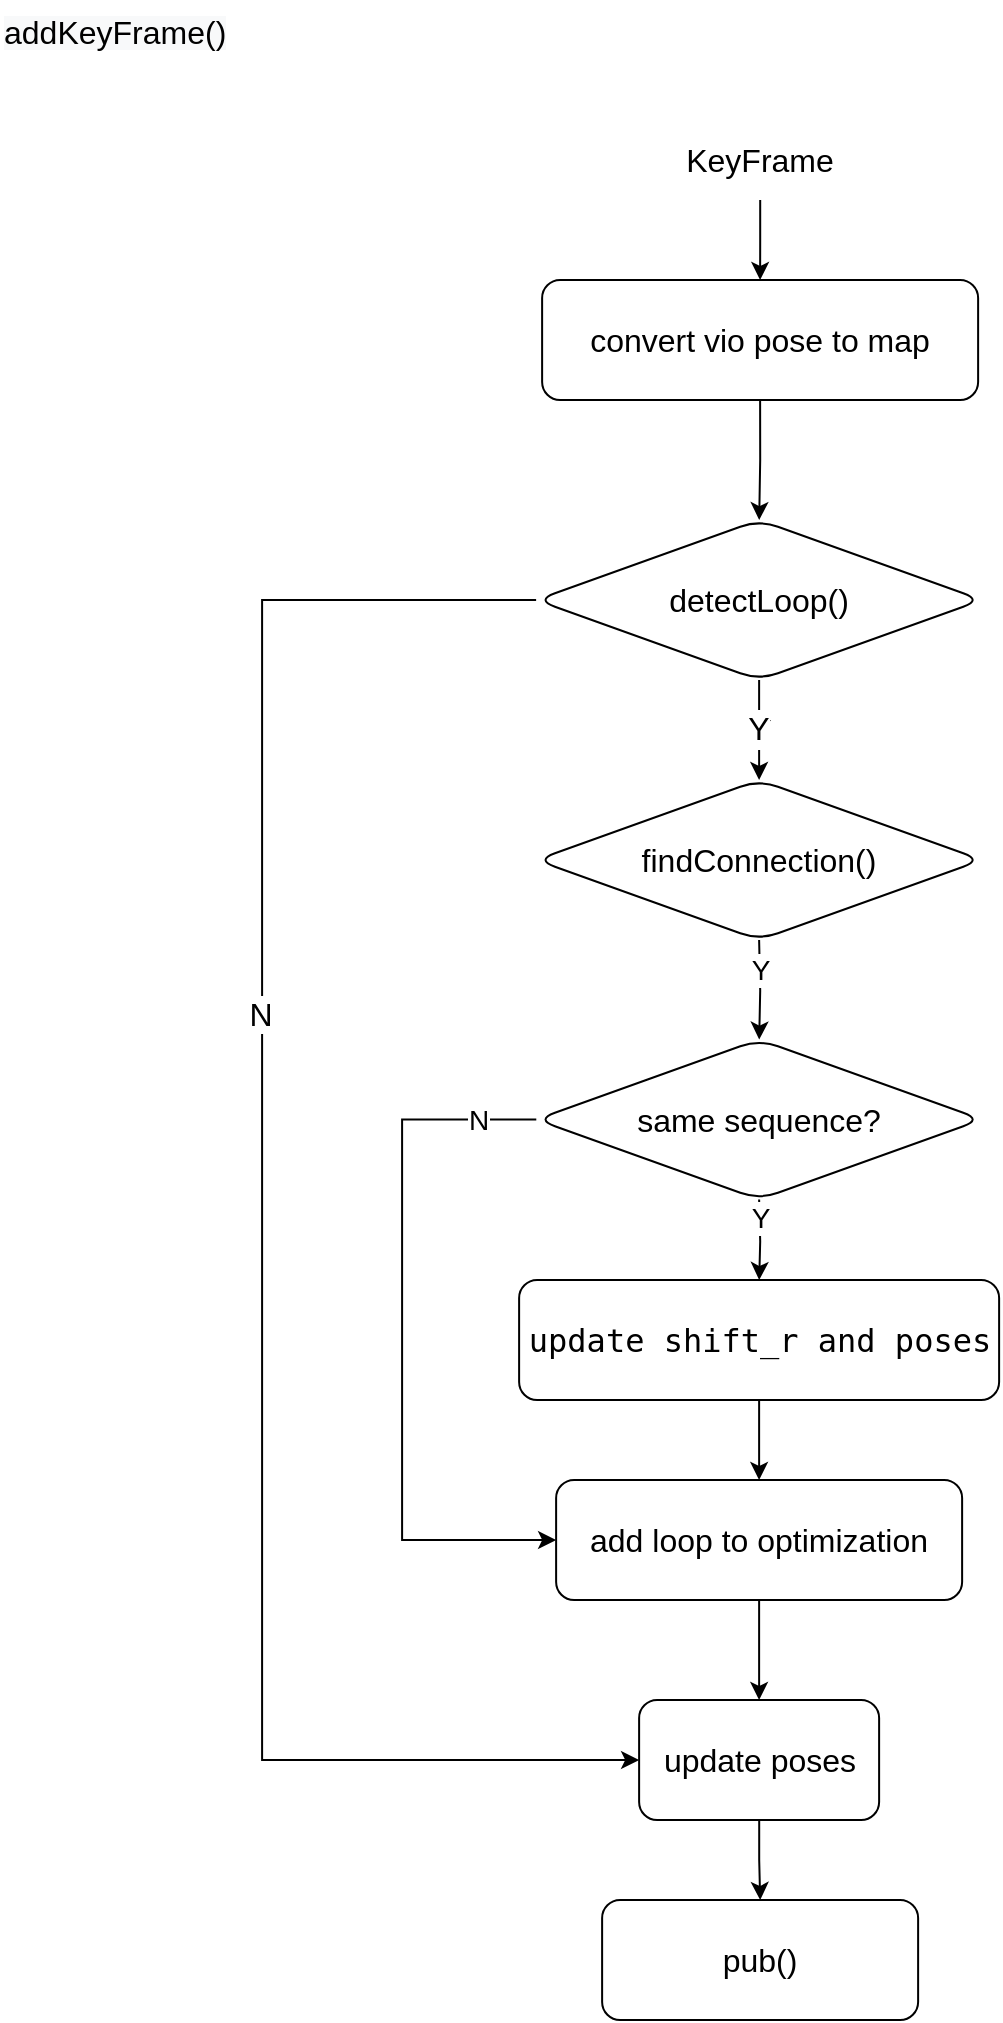 <mxfile version="14.5.3" type="github">
  <diagram id="9R6WSqTwOeweyFkNmWNM" name="Page-1">
    <mxGraphModel dx="2347" dy="1301" grid="1" gridSize="10" guides="1" tooltips="1" connect="1" arrows="1" fold="1" page="1" pageScale="1" pageWidth="827" pageHeight="1169" math="0" shadow="0">
      <root>
        <mxCell id="0" />
        <mxCell id="1" parent="0" />
        <mxCell id="mBRVT6RuTrRP9rZLZz_N-2" value="pub()" style="whiteSpace=wrap;html=1;rounded=1;fontSize=16;" vertex="1" parent="1">
          <mxGeometry x="331.06" y="1000" width="158" height="60" as="geometry" />
        </mxCell>
        <mxCell id="mBRVT6RuTrRP9rZLZz_N-3" value="&lt;span style=&quot;color: rgb(0 , 0 , 0) ; font-family: &amp;#34;helvetica&amp;#34; ; font-size: 16px ; font-style: normal ; font-weight: 400 ; letter-spacing: normal ; text-align: center ; text-indent: 0px ; text-transform: none ; word-spacing: 0px ; background-color: rgb(248 , 249 , 250) ; display: inline ; float: none&quot;&gt;addKeyFrame()&lt;/span&gt;" style="text;whiteSpace=wrap;html=1;fontSize=16;" vertex="1" parent="1">
          <mxGeometry x="30" y="50" width="200" height="30" as="geometry" />
        </mxCell>
        <mxCell id="mBRVT6RuTrRP9rZLZz_N-5" value="convert vio pose to map" style="whiteSpace=wrap;html=1;rounded=1;fontSize=16;" vertex="1" parent="1">
          <mxGeometry x="301.06" y="190" width="218" height="60" as="geometry" />
        </mxCell>
        <mxCell id="mBRVT6RuTrRP9rZLZz_N-10" value="" style="edgeStyle=orthogonalEdgeStyle;rounded=0;orthogonalLoop=1;jettySize=auto;html=1;fontSize=16;exitX=0.5;exitY=1;exitDx=0;exitDy=0;" edge="1" parent="1" source="mBRVT6RuTrRP9rZLZz_N-5" target="mBRVT6RuTrRP9rZLZz_N-23">
          <mxGeometry relative="1" as="geometry">
            <mxPoint x="410.06" y="350.0" as="targetPoint" />
            <mxPoint x="410.06" y="270" as="sourcePoint" />
          </mxGeometry>
        </mxCell>
        <mxCell id="mBRVT6RuTrRP9rZLZz_N-13" style="edgeStyle=orthogonalEdgeStyle;rounded=0;orthogonalLoop=1;jettySize=auto;html=1;entryX=0.5;entryY=0;entryDx=0;entryDy=0;" edge="1" parent="1" source="mBRVT6RuTrRP9rZLZz_N-14">
          <mxGeometry relative="1" as="geometry">
            <mxPoint x="410.06" y="190" as="targetPoint" />
          </mxGeometry>
        </mxCell>
        <mxCell id="mBRVT6RuTrRP9rZLZz_N-14" value="KeyFrame" style="whiteSpace=wrap;html=1;rounded=1;fontSize=16;shadow=0;sketch=0;glass=0;strokeColor=none;fillColor=none;" vertex="1" parent="1">
          <mxGeometry x="350.06" y="110" width="120" height="40" as="geometry" />
        </mxCell>
        <mxCell id="mBRVT6RuTrRP9rZLZz_N-19" value="Y" style="edgeStyle=orthogonalEdgeStyle;rounded=0;orthogonalLoop=1;jettySize=auto;html=1;fontSize=16;" edge="1" parent="1" source="mBRVT6RuTrRP9rZLZz_N-23" target="mBRVT6RuTrRP9rZLZz_N-29">
          <mxGeometry relative="1" as="geometry">
            <mxPoint x="410.06" y="460" as="targetPoint" />
            <Array as="points" />
          </mxGeometry>
        </mxCell>
        <mxCell id="mBRVT6RuTrRP9rZLZz_N-20" value="Y" style="edgeLabel;html=1;align=center;verticalAlign=middle;resizable=0;points=[];fontSize=16;" vertex="1" connectable="0" parent="mBRVT6RuTrRP9rZLZz_N-19">
          <mxGeometry x="0.249" y="-2" relative="1" as="geometry">
            <mxPoint x="1.48" y="-7.1" as="offset" />
          </mxGeometry>
        </mxCell>
        <mxCell id="mBRVT6RuTrRP9rZLZz_N-21" value="" style="edgeStyle=orthogonalEdgeStyle;rounded=0;orthogonalLoop=1;jettySize=auto;html=1;fontSize=16;entryX=0;entryY=0.5;entryDx=0;entryDy=0;" edge="1" parent="1" source="mBRVT6RuTrRP9rZLZz_N-23" target="mBRVT6RuTrRP9rZLZz_N-43">
          <mxGeometry relative="1" as="geometry">
            <mxPoint x="191.06" y="350" as="targetPoint" />
            <Array as="points">
              <mxPoint x="161.06" y="350" />
              <mxPoint x="161.06" y="930" />
            </Array>
          </mxGeometry>
        </mxCell>
        <mxCell id="mBRVT6RuTrRP9rZLZz_N-22" value="N" style="edgeLabel;html=1;align=center;verticalAlign=middle;resizable=0;points=[];fontSize=16;" vertex="1" connectable="0" parent="mBRVT6RuTrRP9rZLZz_N-21">
          <mxGeometry x="-0.238" y="1" relative="1" as="geometry">
            <mxPoint x="-2" y="-1" as="offset" />
          </mxGeometry>
        </mxCell>
        <mxCell id="mBRVT6RuTrRP9rZLZz_N-23" value="&lt;font style=&quot;font-size: 16px&quot;&gt;detectLoop()&lt;/font&gt;" style="rhombus;whiteSpace=wrap;html=1;rounded=1;shadow=0;glass=0;sketch=0;fontSize=16;" vertex="1" parent="1">
          <mxGeometry x="298.06" y="310" width="223" height="80" as="geometry" />
        </mxCell>
        <mxCell id="mBRVT6RuTrRP9rZLZz_N-31" value="" style="edgeStyle=orthogonalEdgeStyle;rounded=0;orthogonalLoop=1;jettySize=auto;html=1;" edge="1" parent="1" target="mBRVT6RuTrRP9rZLZz_N-34">
          <mxGeometry relative="1" as="geometry">
            <mxPoint x="409.56" y="520" as="sourcePoint" />
            <mxPoint x="409.56" y="610" as="targetPoint" />
          </mxGeometry>
        </mxCell>
        <mxCell id="mBRVT6RuTrRP9rZLZz_N-32" value="&lt;font style=&quot;font-size: 14px&quot;&gt;Y&lt;/font&gt;" style="edgeLabel;html=1;align=center;verticalAlign=middle;resizable=0;points=[];" vertex="1" connectable="0" parent="mBRVT6RuTrRP9rZLZz_N-31">
          <mxGeometry x="0.233" y="-3" relative="1" as="geometry">
            <mxPoint x="3" y="-15.6" as="offset" />
          </mxGeometry>
        </mxCell>
        <mxCell id="mBRVT6RuTrRP9rZLZz_N-29" value="&lt;font style=&quot;font-size: 16px&quot;&gt;findConnection()&lt;/font&gt;" style="rhombus;whiteSpace=wrap;html=1;rounded=1;shadow=0;glass=0;sketch=0;fontSize=16;" vertex="1" parent="1">
          <mxGeometry x="298.06" y="440" width="223" height="80" as="geometry" />
        </mxCell>
        <mxCell id="mBRVT6RuTrRP9rZLZz_N-39" value="" style="edgeStyle=orthogonalEdgeStyle;rounded=0;orthogonalLoop=1;jettySize=auto;html=1;" edge="1" parent="1" source="mBRVT6RuTrRP9rZLZz_N-33" target="mBRVT6RuTrRP9rZLZz_N-38">
          <mxGeometry relative="1" as="geometry" />
        </mxCell>
        <mxCell id="mBRVT6RuTrRP9rZLZz_N-33" value="&lt;pre&gt;update shift_r and poses&lt;/pre&gt;" style="whiteSpace=wrap;html=1;rounded=1;fontSize=16;" vertex="1" parent="1">
          <mxGeometry x="289.56" y="690" width="240" height="60" as="geometry" />
        </mxCell>
        <mxCell id="mBRVT6RuTrRP9rZLZz_N-40" style="edgeStyle=orthogonalEdgeStyle;rounded=0;orthogonalLoop=1;jettySize=auto;html=1;entryX=0;entryY=0.5;entryDx=0;entryDy=0;" edge="1" parent="1" source="mBRVT6RuTrRP9rZLZz_N-34" target="mBRVT6RuTrRP9rZLZz_N-38">
          <mxGeometry relative="1" as="geometry">
            <Array as="points">
              <mxPoint x="231.06" y="610" />
              <mxPoint x="231.06" y="820" />
            </Array>
          </mxGeometry>
        </mxCell>
        <mxCell id="mBRVT6RuTrRP9rZLZz_N-41" value="N" style="edgeLabel;html=1;align=center;verticalAlign=middle;resizable=0;points=[];fontSize=14;" vertex="1" connectable="0" parent="mBRVT6RuTrRP9rZLZz_N-40">
          <mxGeometry x="-0.833" y="-3" relative="1" as="geometry">
            <mxPoint y="3" as="offset" />
          </mxGeometry>
        </mxCell>
        <mxCell id="mBRVT6RuTrRP9rZLZz_N-34" value="&lt;font style=&quot;font-size: 16px&quot;&gt;same sequence?&lt;/font&gt;" style="rhombus;whiteSpace=wrap;html=1;rounded=1;shadow=0;glass=0;sketch=0;fontSize=16;" vertex="1" parent="1">
          <mxGeometry x="298.06" y="569.77" width="223" height="80" as="geometry" />
        </mxCell>
        <mxCell id="mBRVT6RuTrRP9rZLZz_N-35" value="" style="edgeStyle=orthogonalEdgeStyle;rounded=0;orthogonalLoop=1;jettySize=auto;html=1;" edge="1" parent="1" target="mBRVT6RuTrRP9rZLZz_N-33">
          <mxGeometry relative="1" as="geometry">
            <mxPoint x="409.56" y="649.77" as="sourcePoint" />
            <mxPoint x="409.56" y="739.77" as="targetPoint" />
          </mxGeometry>
        </mxCell>
        <mxCell id="mBRVT6RuTrRP9rZLZz_N-36" value="&lt;font style=&quot;font-size: 14px&quot;&gt;Y&lt;/font&gt;" style="edgeLabel;html=1;align=center;verticalAlign=middle;resizable=0;points=[];" vertex="1" connectable="0" parent="mBRVT6RuTrRP9rZLZz_N-35">
          <mxGeometry x="0.233" y="-3" relative="1" as="geometry">
            <mxPoint x="3" y="-15.6" as="offset" />
          </mxGeometry>
        </mxCell>
        <mxCell id="mBRVT6RuTrRP9rZLZz_N-44" value="" style="edgeStyle=orthogonalEdgeStyle;rounded=0;orthogonalLoop=1;jettySize=auto;html=1;fontSize=14;" edge="1" parent="1" source="mBRVT6RuTrRP9rZLZz_N-38" target="mBRVT6RuTrRP9rZLZz_N-43">
          <mxGeometry relative="1" as="geometry" />
        </mxCell>
        <mxCell id="mBRVT6RuTrRP9rZLZz_N-38" value="add loop to optimization" style="whiteSpace=wrap;html=1;rounded=1;fontSize=16;" vertex="1" parent="1">
          <mxGeometry x="308.06" y="790" width="203" height="60" as="geometry" />
        </mxCell>
        <mxCell id="mBRVT6RuTrRP9rZLZz_N-45" value="" style="edgeStyle=orthogonalEdgeStyle;rounded=0;orthogonalLoop=1;jettySize=auto;html=1;fontSize=14;" edge="1" parent="1" source="mBRVT6RuTrRP9rZLZz_N-43" target="mBRVT6RuTrRP9rZLZz_N-2">
          <mxGeometry relative="1" as="geometry" />
        </mxCell>
        <mxCell id="mBRVT6RuTrRP9rZLZz_N-43" value="update poses" style="whiteSpace=wrap;html=1;rounded=1;fontSize=16;" vertex="1" parent="1">
          <mxGeometry x="349.56" y="900" width="120" height="60" as="geometry" />
        </mxCell>
      </root>
    </mxGraphModel>
  </diagram>
</mxfile>
